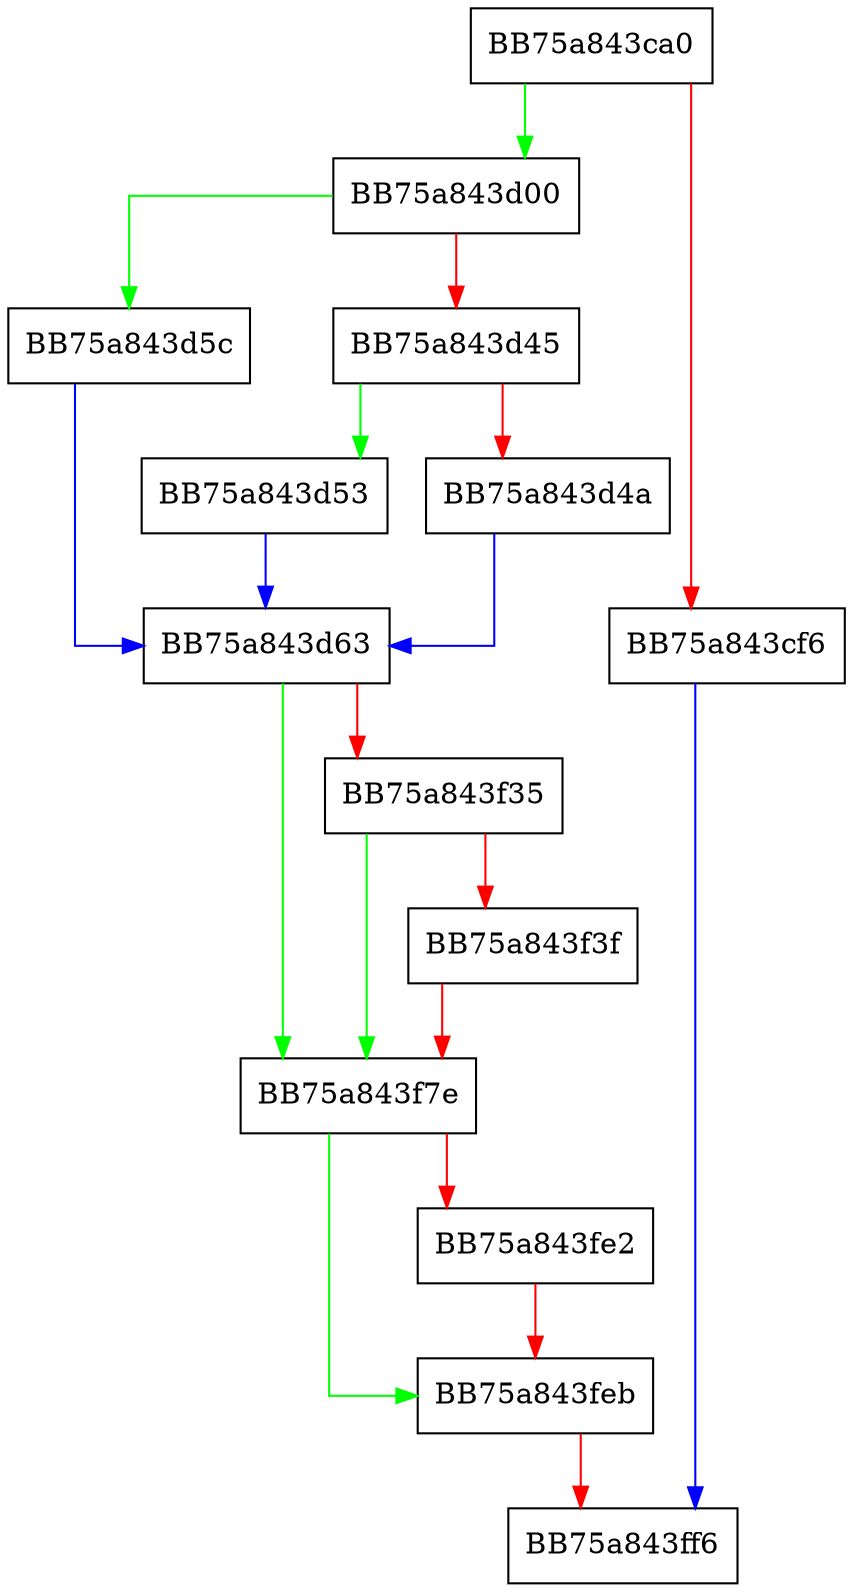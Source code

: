 digraph CollectStates {
  node [shape="box"];
  graph [splines=ortho];
  BB75a843ca0 -> BB75a843d00 [color="green"];
  BB75a843ca0 -> BB75a843cf6 [color="red"];
  BB75a843cf6 -> BB75a843ff6 [color="blue"];
  BB75a843d00 -> BB75a843d5c [color="green"];
  BB75a843d00 -> BB75a843d45 [color="red"];
  BB75a843d45 -> BB75a843d53 [color="green"];
  BB75a843d45 -> BB75a843d4a [color="red"];
  BB75a843d4a -> BB75a843d63 [color="blue"];
  BB75a843d53 -> BB75a843d63 [color="blue"];
  BB75a843d5c -> BB75a843d63 [color="blue"];
  BB75a843d63 -> BB75a843f7e [color="green"];
  BB75a843d63 -> BB75a843f35 [color="red"];
  BB75a843f35 -> BB75a843f7e [color="green"];
  BB75a843f35 -> BB75a843f3f [color="red"];
  BB75a843f3f -> BB75a843f7e [color="red"];
  BB75a843f7e -> BB75a843feb [color="green"];
  BB75a843f7e -> BB75a843fe2 [color="red"];
  BB75a843fe2 -> BB75a843feb [color="red"];
  BB75a843feb -> BB75a843ff6 [color="red"];
}